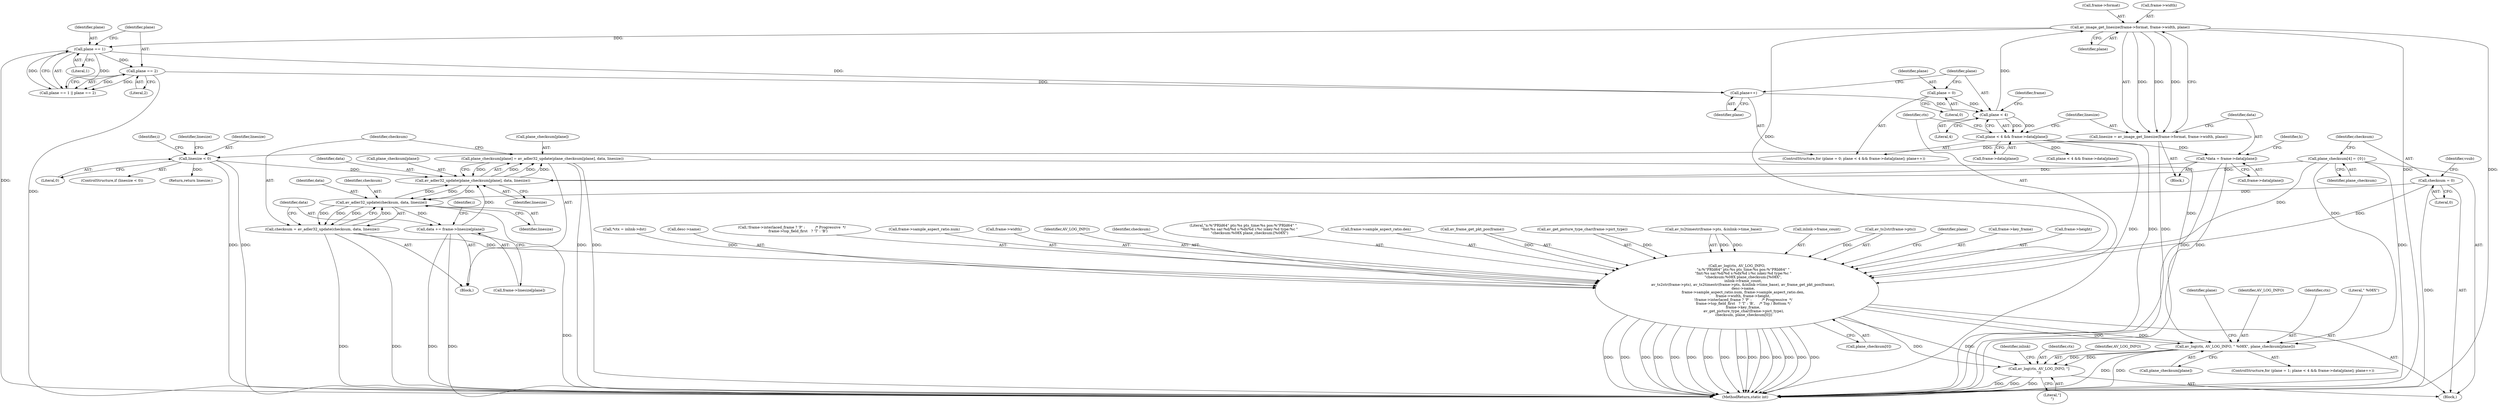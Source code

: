 digraph "1_FFmpeg_e43a0a232dbf6d3c161823c2e07c52e76227a1bc_9@API" {
"1000204" [label="(Call,plane_checksum[plane] = av_adler32_update(plane_checksum[plane], data, linesize))"];
"1000208" [label="(Call,av_adler32_update(plane_checksum[plane], data, linesize))"];
"1000120" [label="(Call,plane_checksum[4] = {0})"];
"1000204" [label="(Call,plane_checksum[plane] = av_adler32_update(plane_checksum[plane], data, linesize))"];
"1000220" [label="(Call,data += frame->linesize[plane])"];
"1000216" [label="(Call,av_adler32_update(checksum, data, linesize))"];
"1000214" [label="(Call,checksum = av_adler32_update(checksum, data, linesize))"];
"1000123" [label="(Call,checksum = 0)"];
"1000162" [label="(Call,*data = frame->data[plane])"];
"1000138" [label="(Call,plane < 4 && frame->data[plane])"];
"1000139" [label="(Call,plane < 4)"];
"1000147" [label="(Call,plane++)"];
"1000177" [label="(Call,plane == 2)"];
"1000174" [label="(Call,plane == 1)"];
"1000153" [label="(Call,av_image_get_linesize(frame->format, frame->width, plane))"];
"1000135" [label="(Call,plane = 0)"];
"1000189" [label="(Call,linesize < 0)"];
"1000151" [label="(Call,linesize = av_image_get_linesize(frame->format, frame->width, plane))"];
"1000305" [label="(Call,av_log(ctx, AV_LOG_INFO, \" %08X\", plane_checksum[plane]))"];
"1000312" [label="(Call,av_log(ctx, AV_LOG_INFO, \"]\n\"))"];
"1000227" [label="(Call,av_log(ctx, AV_LOG_INFO,\n           \"n:%\"PRId64\" pts:%s pts_time:%s pos:%\"PRId64\" \"\n           \"fmt:%s sar:%d/%d s:%dx%d i:%c iskey:%d type:%c \"\n           \"checksum:%08X plane_checksum:[%08X\",\n           inlink->frame_count,\n           av_ts2str(frame->pts), av_ts2timestr(frame->pts, &inlink->time_base), av_frame_get_pkt_pos(frame),\n           desc->name,\n           frame->sample_aspect_ratio.num, frame->sample_aspect_ratio.den,\n           frame->width, frame->height,\n           !frame->interlaced_frame ? 'P' :         /* Progressive  */\n           frame->top_field_first   ? 'T' : 'B',    /* Top / Bottom */\n           frame->key_frame,\n            av_get_picture_type_char(frame->pict_type),\n            checksum, plane_checksum[0]))"];
"1000189" [label="(Call,linesize < 0)"];
"1000326" [label="(MethodReturn,static int)"];
"1000308" [label="(Literal,\" %08X\")"];
"1000120" [label="(Call,plane_checksum[4] = {0})"];
"1000286" [label="(Identifier,checksum)"];
"1000230" [label="(Literal,\"n:%\"PRId64\" pts:%s pts_time:%s pos:%\"PRId64\" \"\n           \"fmt:%s sar:%d/%d s:%dx%d i:%c iskey:%d type:%c \"\n           \"checksum:%08X plane_checksum:[%08X\")"];
"1000191" [label="(Literal,0)"];
"1000304" [label="(Identifier,plane)"];
"1000137" [label="(Literal,0)"];
"1000176" [label="(Literal,1)"];
"1000175" [label="(Identifier,plane)"];
"1000313" [label="(Identifier,ctx)"];
"1000218" [label="(Identifier,data)"];
"1000134" [label="(ControlStructure,for (plane = 0; plane < 4 && frame->data[plane]; plane++))"];
"1000139" [label="(Call,plane < 4)"];
"1000154" [label="(Call,frame->format)"];
"1000162" [label="(Call,*data = frame->data[plane])"];
"1000309" [label="(Call,plane_checksum[plane])"];
"1000314" [label="(Identifier,AV_LOG_INFO)"];
"1000153" [label="(Call,av_image_get_linesize(frame->format, frame->width, plane))"];
"1000188" [label="(ControlStructure,if (linesize < 0))"];
"1000290" [label="(ControlStructure,for (plane = 1; plane < 4 && frame->data[plane]; plane++))"];
"1000307" [label="(Identifier,AV_LOG_INFO)"];
"1000125" [label="(Literal,0)"];
"1000204" [label="(Call,plane_checksum[plane] = av_adler32_update(plane_checksum[plane], data, linesize))"];
"1000179" [label="(Literal,2)"];
"1000136" [label="(Identifier,plane)"];
"1000144" [label="(Identifier,frame)"];
"1000212" [label="(Identifier,data)"];
"1000205" [label="(Call,plane_checksum[plane])"];
"1000174" [label="(Call,plane == 1)"];
"1000256" [label="(Call,frame->sample_aspect_ratio.den)"];
"1000178" [label="(Identifier,plane)"];
"1000173" [label="(Call,plane == 1 || plane == 2)"];
"1000147" [label="(Call,plane++)"];
"1000227" [label="(Call,av_log(ctx, AV_LOG_INFO,\n           \"n:%\"PRId64\" pts:%s pts_time:%s pos:%\"PRId64\" \"\n           \"fmt:%s sar:%d/%d s:%dx%d i:%c iskey:%d type:%c \"\n           \"checksum:%08X plane_checksum:[%08X\",\n           inlink->frame_count,\n           av_ts2str(frame->pts), av_ts2timestr(frame->pts, &inlink->time_base), av_frame_get_pkt_pos(frame),\n           desc->name,\n           frame->sample_aspect_ratio.num, frame->sample_aspect_ratio.den,\n           frame->width, frame->height,\n           !frame->interlaced_frame ? 'P' :         /* Progressive  */\n           frame->top_field_first   ? 'T' : 'B',    /* Top / Bottom */\n           frame->key_frame,\n            av_get_picture_type_char(frame->pict_type),\n            checksum, plane_checksum[0]))"];
"1000216" [label="(Call,av_adler32_update(checksum, data, linesize))"];
"1000246" [label="(Call,av_frame_get_pkt_pos(frame))"];
"1000238" [label="(Call,av_ts2timestr(frame->pts, &inlink->time_base))"];
"1000222" [label="(Call,frame->linesize[plane])"];
"1000231" [label="(Call,inlink->frame_count)"];
"1000217" [label="(Identifier,checksum)"];
"1000234" [label="(Call,av_ts2str(frame->pts))"];
"1000209" [label="(Call,plane_checksum[plane])"];
"1000164" [label="(Call,frame->data[plane])"];
"1000160" [label="(Identifier,plane)"];
"1000105" [label="(Block,)"];
"1000140" [label="(Identifier,plane)"];
"1000292" [label="(Identifier,plane)"];
"1000130" [label="(Identifier,vsub)"];
"1000142" [label="(Call,frame->data[plane])"];
"1000312" [label="(Call,av_log(ctx, AV_LOG_INFO, \"]\n\"))"];
"1000279" [label="(Call,frame->key_frame)"];
"1000221" [label="(Identifier,data)"];
"1000151" [label="(Call,linesize = av_image_get_linesize(frame->format, frame->width, plane))"];
"1000315" [label="(Literal,\"]\n\")"];
"1000264" [label="(Call,frame->height)"];
"1000141" [label="(Literal,4)"];
"1000193" [label="(Identifier,linesize)"];
"1000190" [label="(Identifier,linesize)"];
"1000208" [label="(Call,av_adler32_update(plane_checksum[plane], data, linesize))"];
"1000294" [label="(Call,plane < 4 && frame->data[plane])"];
"1000192" [label="(Return,return linesize;)"];
"1000107" [label="(Call,*ctx = inlink->dst)"];
"1000214" [label="(Call,checksum = av_adler32_update(checksum, data, linesize))"];
"1000203" [label="(Block,)"];
"1000177" [label="(Call,plane == 2)"];
"1000202" [label="(Identifier,i)"];
"1000171" [label="(Identifier,h)"];
"1000248" [label="(Call,desc->name)"];
"1000305" [label="(Call,av_log(ctx, AV_LOG_INFO, \" %08X\", plane_checksum[plane]))"];
"1000220" [label="(Call,data += frame->linesize[plane])"];
"1000138" [label="(Call,plane < 4 && frame->data[plane])"];
"1000219" [label="(Identifier,linesize)"];
"1000267" [label="(Call,!frame->interlaced_frame ? 'P' :         /* Progressive  */\n           frame->top_field_first   ? 'T' : 'B')"];
"1000163" [label="(Identifier,data)"];
"1000157" [label="(Call,frame->width)"];
"1000251" [label="(Call,frame->sample_aspect_ratio.num)"];
"1000196" [label="(Identifier,i)"];
"1000124" [label="(Identifier,checksum)"];
"1000213" [label="(Identifier,linesize)"];
"1000135" [label="(Call,plane = 0)"];
"1000123" [label="(Call,checksum = 0)"];
"1000152" [label="(Identifier,linesize)"];
"1000306" [label="(Identifier,ctx)"];
"1000282" [label="(Call,av_get_picture_type_char(frame->pict_type))"];
"1000149" [label="(Block,)"];
"1000287" [label="(Call,plane_checksum[0])"];
"1000228" [label="(Identifier,ctx)"];
"1000261" [label="(Call,frame->width)"];
"1000321" [label="(Identifier,inlink)"];
"1000148" [label="(Identifier,plane)"];
"1000215" [label="(Identifier,checksum)"];
"1000229" [label="(Identifier,AV_LOG_INFO)"];
"1000121" [label="(Identifier,plane_checksum)"];
"1000204" -> "1000203"  [label="AST: "];
"1000204" -> "1000208"  [label="CFG: "];
"1000205" -> "1000204"  [label="AST: "];
"1000208" -> "1000204"  [label="AST: "];
"1000215" -> "1000204"  [label="CFG: "];
"1000204" -> "1000326"  [label="DDG: "];
"1000204" -> "1000326"  [label="DDG: "];
"1000208" -> "1000204"  [label="DDG: "];
"1000208" -> "1000204"  [label="DDG: "];
"1000208" -> "1000204"  [label="DDG: "];
"1000204" -> "1000208"  [label="DDG: "];
"1000204" -> "1000305"  [label="DDG: "];
"1000208" -> "1000213"  [label="CFG: "];
"1000209" -> "1000208"  [label="AST: "];
"1000212" -> "1000208"  [label="AST: "];
"1000213" -> "1000208"  [label="AST: "];
"1000120" -> "1000208"  [label="DDG: "];
"1000220" -> "1000208"  [label="DDG: "];
"1000162" -> "1000208"  [label="DDG: "];
"1000189" -> "1000208"  [label="DDG: "];
"1000216" -> "1000208"  [label="DDG: "];
"1000208" -> "1000216"  [label="DDG: "];
"1000208" -> "1000216"  [label="DDG: "];
"1000120" -> "1000105"  [label="AST: "];
"1000120" -> "1000121"  [label="CFG: "];
"1000121" -> "1000120"  [label="AST: "];
"1000124" -> "1000120"  [label="CFG: "];
"1000120" -> "1000326"  [label="DDG: "];
"1000120" -> "1000227"  [label="DDG: "];
"1000120" -> "1000305"  [label="DDG: "];
"1000220" -> "1000203"  [label="AST: "];
"1000220" -> "1000222"  [label="CFG: "];
"1000221" -> "1000220"  [label="AST: "];
"1000222" -> "1000220"  [label="AST: "];
"1000202" -> "1000220"  [label="CFG: "];
"1000220" -> "1000326"  [label="DDG: "];
"1000220" -> "1000326"  [label="DDG: "];
"1000216" -> "1000220"  [label="DDG: "];
"1000216" -> "1000214"  [label="AST: "];
"1000216" -> "1000219"  [label="CFG: "];
"1000217" -> "1000216"  [label="AST: "];
"1000218" -> "1000216"  [label="AST: "];
"1000219" -> "1000216"  [label="AST: "];
"1000214" -> "1000216"  [label="CFG: "];
"1000216" -> "1000326"  [label="DDG: "];
"1000216" -> "1000214"  [label="DDG: "];
"1000216" -> "1000214"  [label="DDG: "];
"1000216" -> "1000214"  [label="DDG: "];
"1000214" -> "1000216"  [label="DDG: "];
"1000123" -> "1000216"  [label="DDG: "];
"1000214" -> "1000203"  [label="AST: "];
"1000215" -> "1000214"  [label="AST: "];
"1000221" -> "1000214"  [label="CFG: "];
"1000214" -> "1000326"  [label="DDG: "];
"1000214" -> "1000326"  [label="DDG: "];
"1000214" -> "1000227"  [label="DDG: "];
"1000123" -> "1000105"  [label="AST: "];
"1000123" -> "1000125"  [label="CFG: "];
"1000124" -> "1000123"  [label="AST: "];
"1000125" -> "1000123"  [label="AST: "];
"1000130" -> "1000123"  [label="CFG: "];
"1000123" -> "1000326"  [label="DDG: "];
"1000123" -> "1000227"  [label="DDG: "];
"1000162" -> "1000149"  [label="AST: "];
"1000162" -> "1000164"  [label="CFG: "];
"1000163" -> "1000162"  [label="AST: "];
"1000164" -> "1000162"  [label="AST: "];
"1000171" -> "1000162"  [label="CFG: "];
"1000162" -> "1000326"  [label="DDG: "];
"1000162" -> "1000326"  [label="DDG: "];
"1000138" -> "1000162"  [label="DDG: "];
"1000138" -> "1000134"  [label="AST: "];
"1000138" -> "1000139"  [label="CFG: "];
"1000138" -> "1000142"  [label="CFG: "];
"1000139" -> "1000138"  [label="AST: "];
"1000142" -> "1000138"  [label="AST: "];
"1000152" -> "1000138"  [label="CFG: "];
"1000228" -> "1000138"  [label="CFG: "];
"1000138" -> "1000326"  [label="DDG: "];
"1000138" -> "1000326"  [label="DDG: "];
"1000139" -> "1000138"  [label="DDG: "];
"1000139" -> "1000138"  [label="DDG: "];
"1000138" -> "1000294"  [label="DDG: "];
"1000139" -> "1000141"  [label="CFG: "];
"1000140" -> "1000139"  [label="AST: "];
"1000141" -> "1000139"  [label="AST: "];
"1000144" -> "1000139"  [label="CFG: "];
"1000147" -> "1000139"  [label="DDG: "];
"1000135" -> "1000139"  [label="DDG: "];
"1000139" -> "1000153"  [label="DDG: "];
"1000147" -> "1000134"  [label="AST: "];
"1000147" -> "1000148"  [label="CFG: "];
"1000148" -> "1000147"  [label="AST: "];
"1000140" -> "1000147"  [label="CFG: "];
"1000177" -> "1000147"  [label="DDG: "];
"1000174" -> "1000147"  [label="DDG: "];
"1000177" -> "1000173"  [label="AST: "];
"1000177" -> "1000179"  [label="CFG: "];
"1000178" -> "1000177"  [label="AST: "];
"1000179" -> "1000177"  [label="AST: "];
"1000173" -> "1000177"  [label="CFG: "];
"1000177" -> "1000326"  [label="DDG: "];
"1000177" -> "1000173"  [label="DDG: "];
"1000177" -> "1000173"  [label="DDG: "];
"1000174" -> "1000177"  [label="DDG: "];
"1000174" -> "1000173"  [label="AST: "];
"1000174" -> "1000176"  [label="CFG: "];
"1000175" -> "1000174"  [label="AST: "];
"1000176" -> "1000174"  [label="AST: "];
"1000178" -> "1000174"  [label="CFG: "];
"1000173" -> "1000174"  [label="CFG: "];
"1000174" -> "1000326"  [label="DDG: "];
"1000174" -> "1000173"  [label="DDG: "];
"1000174" -> "1000173"  [label="DDG: "];
"1000153" -> "1000174"  [label="DDG: "];
"1000153" -> "1000151"  [label="AST: "];
"1000153" -> "1000160"  [label="CFG: "];
"1000154" -> "1000153"  [label="AST: "];
"1000157" -> "1000153"  [label="AST: "];
"1000160" -> "1000153"  [label="AST: "];
"1000151" -> "1000153"  [label="CFG: "];
"1000153" -> "1000326"  [label="DDG: "];
"1000153" -> "1000326"  [label="DDG: "];
"1000153" -> "1000151"  [label="DDG: "];
"1000153" -> "1000151"  [label="DDG: "];
"1000153" -> "1000151"  [label="DDG: "];
"1000153" -> "1000227"  [label="DDG: "];
"1000135" -> "1000134"  [label="AST: "];
"1000135" -> "1000137"  [label="CFG: "];
"1000136" -> "1000135"  [label="AST: "];
"1000137" -> "1000135"  [label="AST: "];
"1000140" -> "1000135"  [label="CFG: "];
"1000189" -> "1000188"  [label="AST: "];
"1000189" -> "1000191"  [label="CFG: "];
"1000190" -> "1000189"  [label="AST: "];
"1000191" -> "1000189"  [label="AST: "];
"1000193" -> "1000189"  [label="CFG: "];
"1000196" -> "1000189"  [label="CFG: "];
"1000189" -> "1000326"  [label="DDG: "];
"1000189" -> "1000326"  [label="DDG: "];
"1000151" -> "1000189"  [label="DDG: "];
"1000189" -> "1000192"  [label="DDG: "];
"1000151" -> "1000149"  [label="AST: "];
"1000152" -> "1000151"  [label="AST: "];
"1000163" -> "1000151"  [label="CFG: "];
"1000151" -> "1000326"  [label="DDG: "];
"1000305" -> "1000290"  [label="AST: "];
"1000305" -> "1000309"  [label="CFG: "];
"1000306" -> "1000305"  [label="AST: "];
"1000307" -> "1000305"  [label="AST: "];
"1000308" -> "1000305"  [label="AST: "];
"1000309" -> "1000305"  [label="AST: "];
"1000304" -> "1000305"  [label="CFG: "];
"1000305" -> "1000326"  [label="DDG: "];
"1000305" -> "1000326"  [label="DDG: "];
"1000227" -> "1000305"  [label="DDG: "];
"1000227" -> "1000305"  [label="DDG: "];
"1000305" -> "1000312"  [label="DDG: "];
"1000305" -> "1000312"  [label="DDG: "];
"1000312" -> "1000105"  [label="AST: "];
"1000312" -> "1000315"  [label="CFG: "];
"1000313" -> "1000312"  [label="AST: "];
"1000314" -> "1000312"  [label="AST: "];
"1000315" -> "1000312"  [label="AST: "];
"1000321" -> "1000312"  [label="CFG: "];
"1000312" -> "1000326"  [label="DDG: "];
"1000312" -> "1000326"  [label="DDG: "];
"1000312" -> "1000326"  [label="DDG: "];
"1000227" -> "1000312"  [label="DDG: "];
"1000227" -> "1000312"  [label="DDG: "];
"1000227" -> "1000105"  [label="AST: "];
"1000227" -> "1000287"  [label="CFG: "];
"1000228" -> "1000227"  [label="AST: "];
"1000229" -> "1000227"  [label="AST: "];
"1000230" -> "1000227"  [label="AST: "];
"1000231" -> "1000227"  [label="AST: "];
"1000234" -> "1000227"  [label="AST: "];
"1000238" -> "1000227"  [label="AST: "];
"1000246" -> "1000227"  [label="AST: "];
"1000248" -> "1000227"  [label="AST: "];
"1000251" -> "1000227"  [label="AST: "];
"1000256" -> "1000227"  [label="AST: "];
"1000261" -> "1000227"  [label="AST: "];
"1000264" -> "1000227"  [label="AST: "];
"1000267" -> "1000227"  [label="AST: "];
"1000279" -> "1000227"  [label="AST: "];
"1000282" -> "1000227"  [label="AST: "];
"1000286" -> "1000227"  [label="AST: "];
"1000287" -> "1000227"  [label="AST: "];
"1000292" -> "1000227"  [label="CFG: "];
"1000227" -> "1000326"  [label="DDG: "];
"1000227" -> "1000326"  [label="DDG: "];
"1000227" -> "1000326"  [label="DDG: "];
"1000227" -> "1000326"  [label="DDG: "];
"1000227" -> "1000326"  [label="DDG: "];
"1000227" -> "1000326"  [label="DDG: "];
"1000227" -> "1000326"  [label="DDG: "];
"1000227" -> "1000326"  [label="DDG: "];
"1000227" -> "1000326"  [label="DDG: "];
"1000227" -> "1000326"  [label="DDG: "];
"1000227" -> "1000326"  [label="DDG: "];
"1000227" -> "1000326"  [label="DDG: "];
"1000227" -> "1000326"  [label="DDG: "];
"1000227" -> "1000326"  [label="DDG: "];
"1000227" -> "1000326"  [label="DDG: "];
"1000107" -> "1000227"  [label="DDG: "];
"1000234" -> "1000227"  [label="DDG: "];
"1000238" -> "1000227"  [label="DDG: "];
"1000238" -> "1000227"  [label="DDG: "];
"1000246" -> "1000227"  [label="DDG: "];
"1000282" -> "1000227"  [label="DDG: "];
}
